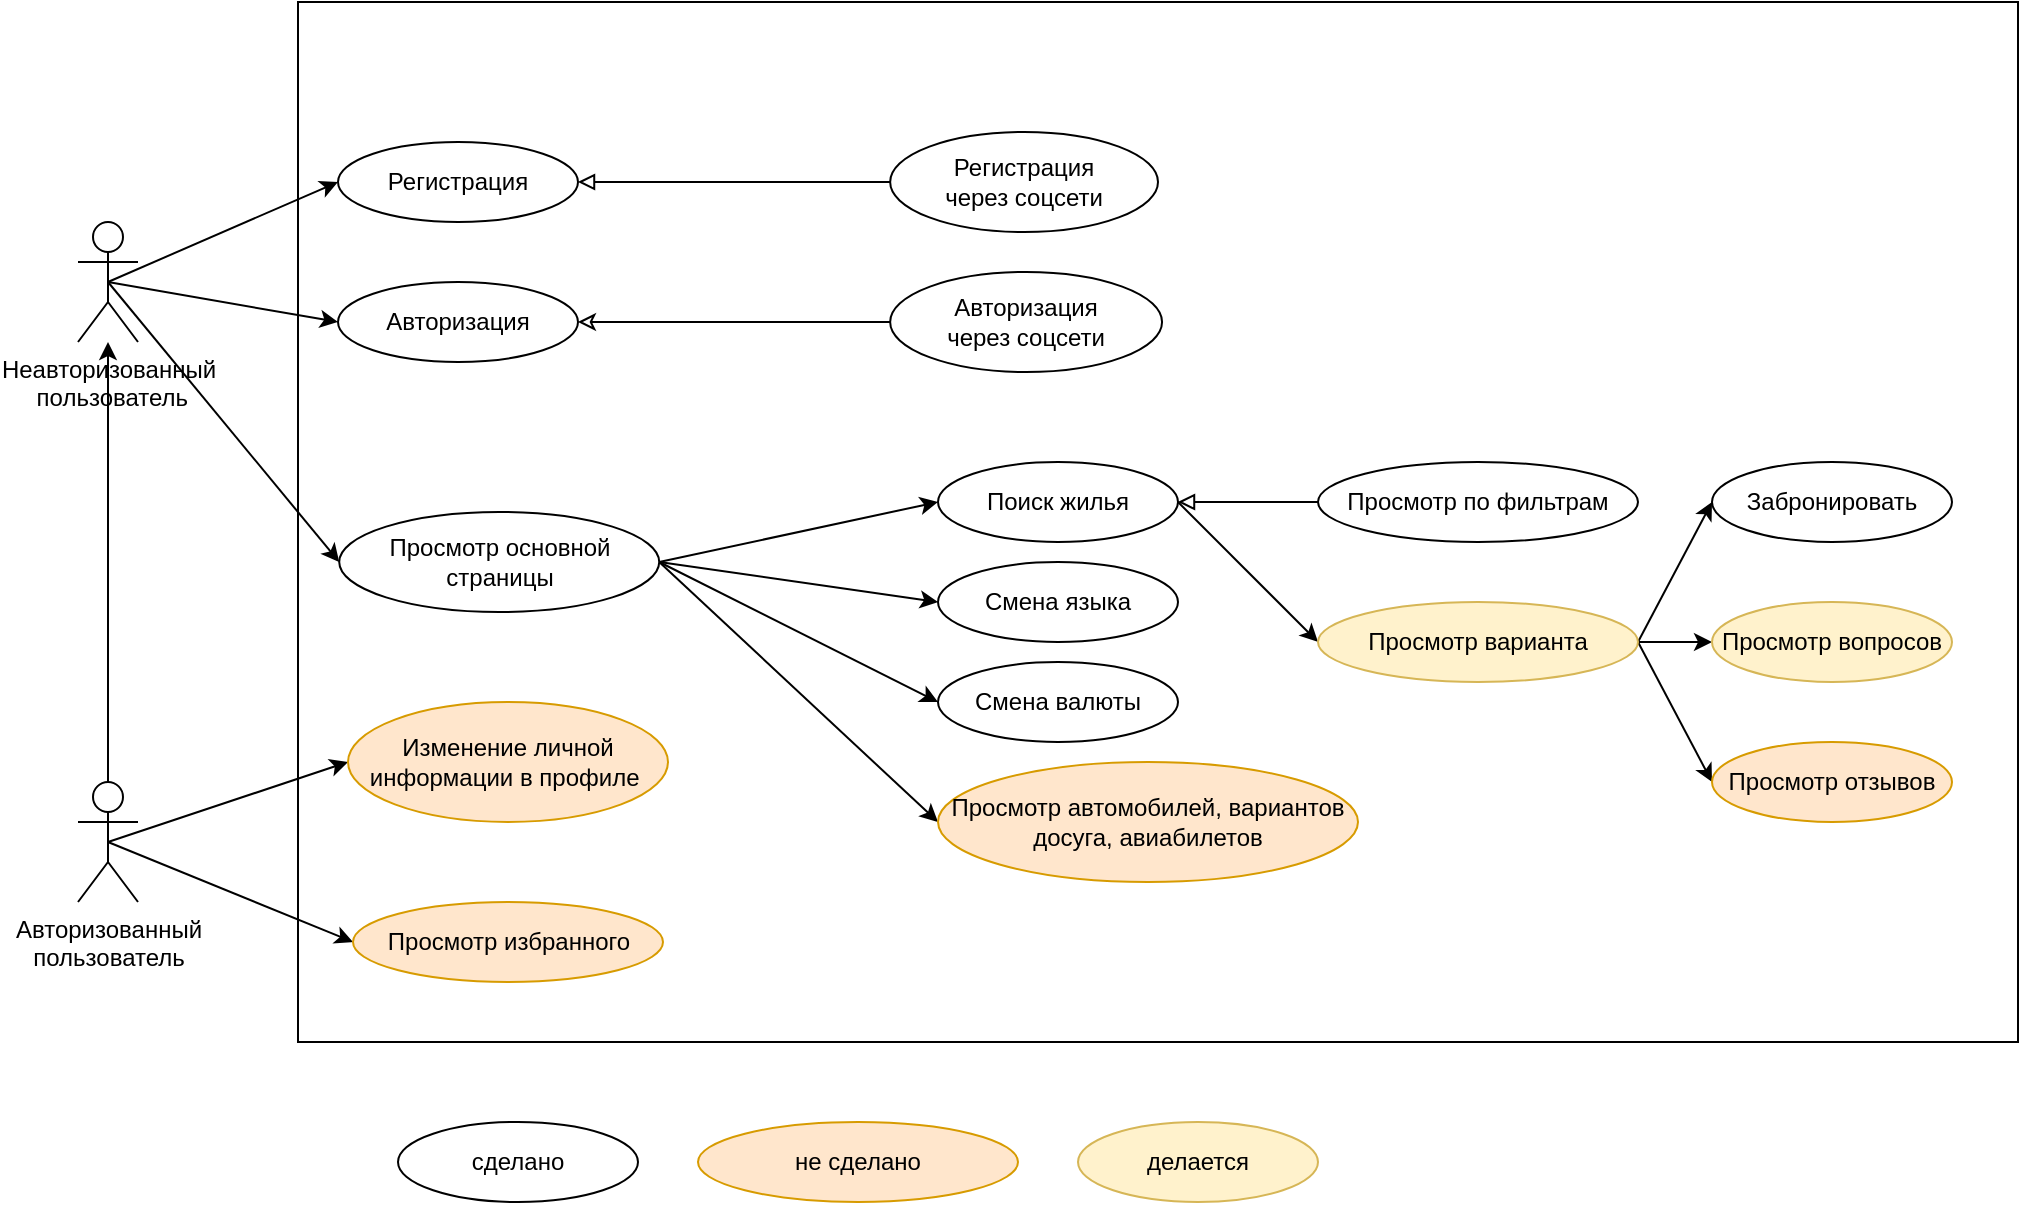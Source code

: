 <mxfile version="14.5.1" type="device"><diagram name="booking" id="FFCg5jETaVW25En7gltQ"><mxGraphModel dx="1422" dy="822" grid="1" gridSize="10" guides="1" tooltips="1" connect="1" arrows="1" fold="1" page="1" pageScale="1" pageWidth="827" pageHeight="1169" math="0" shadow="0"><root><mxCell id="xoJYTR2tFOuBfvwNBBHp-0"/><mxCell id="xoJYTR2tFOuBfvwNBBHp-1" parent="xoJYTR2tFOuBfvwNBBHp-0"/><mxCell id="xoJYTR2tFOuBfvwNBBHp-91" value="" style="rounded=0;whiteSpace=wrap;html=1;" parent="xoJYTR2tFOuBfvwNBBHp-1" vertex="1"><mxGeometry x="170" y="30" width="860" height="520" as="geometry"/></mxCell><mxCell id="xoJYTR2tFOuBfvwNBBHp-3" style="rounded=0;orthogonalLoop=1;jettySize=auto;html=1;exitX=0.5;exitY=0.5;exitDx=0;exitDy=0;exitPerimeter=0;entryX=0;entryY=0.5;entryDx=0;entryDy=0;endArrow=classic;endFill=1;" parent="xoJYTR2tFOuBfvwNBBHp-1" source="xoJYTR2tFOuBfvwNBBHp-8" target="xoJYTR2tFOuBfvwNBBHp-16" edge="1"><mxGeometry relative="1" as="geometry"/></mxCell><mxCell id="xoJYTR2tFOuBfvwNBBHp-4" style="edgeStyle=none;rounded=0;orthogonalLoop=1;jettySize=auto;html=1;exitX=0.5;exitY=0.5;exitDx=0;exitDy=0;exitPerimeter=0;entryX=0;entryY=0.5;entryDx=0;entryDy=0;endArrow=classic;endFill=1;" parent="xoJYTR2tFOuBfvwNBBHp-1" source="xoJYTR2tFOuBfvwNBBHp-8" target="xoJYTR2tFOuBfvwNBBHp-20" edge="1"><mxGeometry relative="1" as="geometry"/></mxCell><mxCell id="xoJYTR2tFOuBfvwNBBHp-5" style="edgeStyle=none;rounded=0;orthogonalLoop=1;jettySize=auto;html=1;exitX=0.5;exitY=0.5;exitDx=0;exitDy=0;exitPerimeter=0;entryX=0;entryY=0.5;entryDx=0;entryDy=0;endArrow=classic;endFill=1;" parent="xoJYTR2tFOuBfvwNBBHp-1" source="xoJYTR2tFOuBfvwNBBHp-8" target="xoJYTR2tFOuBfvwNBBHp-23" edge="1"><mxGeometry relative="1" as="geometry"/></mxCell><mxCell id="xoJYTR2tFOuBfvwNBBHp-8" value="Неавторизованный&lt;br&gt;&amp;nbsp;пользователь" style="shape=umlActor;verticalLabelPosition=bottom;verticalAlign=top;html=1;outlineConnect=0;" parent="xoJYTR2tFOuBfvwNBBHp-1" vertex="1"><mxGeometry x="60" y="140" width="30" height="60" as="geometry"/></mxCell><mxCell id="xoJYTR2tFOuBfvwNBBHp-9" style="edgeStyle=none;rounded=0;orthogonalLoop=1;jettySize=auto;html=1;exitX=0.5;exitY=0;exitDx=0;exitDy=0;exitPerimeter=0;endArrow=classic;endFill=1;" parent="xoJYTR2tFOuBfvwNBBHp-1" source="xoJYTR2tFOuBfvwNBBHp-13" target="xoJYTR2tFOuBfvwNBBHp-8" edge="1"><mxGeometry relative="1" as="geometry"/></mxCell><mxCell id="xoJYTR2tFOuBfvwNBBHp-10" style="edgeStyle=none;rounded=0;orthogonalLoop=1;jettySize=auto;html=1;exitX=0.5;exitY=0.5;exitDx=0;exitDy=0;exitPerimeter=0;entryX=0;entryY=0.5;entryDx=0;entryDy=0;endArrow=classic;endFill=1;" parent="xoJYTR2tFOuBfvwNBBHp-1" source="xoJYTR2tFOuBfvwNBBHp-13" target="xoJYTR2tFOuBfvwNBBHp-22" edge="1"><mxGeometry relative="1" as="geometry"/></mxCell><mxCell id="xoJYTR2tFOuBfvwNBBHp-11" style="edgeStyle=none;rounded=0;orthogonalLoop=1;jettySize=auto;html=1;exitX=0.5;exitY=0.5;exitDx=0;exitDy=0;exitPerimeter=0;entryX=0;entryY=0.5;entryDx=0;entryDy=0;endArrow=classic;endFill=1;fontColor=#000000;" parent="xoJYTR2tFOuBfvwNBBHp-1" source="xoJYTR2tFOuBfvwNBBHp-13" target="xoJYTR2tFOuBfvwNBBHp-50" edge="1"><mxGeometry relative="1" as="geometry"/></mxCell><mxCell id="xoJYTR2tFOuBfvwNBBHp-13" value="Авторизованный&lt;br&gt;пользователь" style="shape=umlActor;verticalLabelPosition=bottom;verticalAlign=top;html=1;outlineConnect=0;" parent="xoJYTR2tFOuBfvwNBBHp-1" vertex="1"><mxGeometry x="60" y="420" width="30" height="60" as="geometry"/></mxCell><mxCell id="xoJYTR2tFOuBfvwNBBHp-16" value="Регистрация" style="ellipse;whiteSpace=wrap;html=1;" parent="xoJYTR2tFOuBfvwNBBHp-1" vertex="1"><mxGeometry x="190" y="100" width="120" height="40" as="geometry"/></mxCell><mxCell id="xoJYTR2tFOuBfvwNBBHp-17" value="Регистрация&lt;br&gt;через соцсети" style="ellipse;whiteSpace=wrap;html=1;" parent="xoJYTR2tFOuBfvwNBBHp-1" vertex="1"><mxGeometry x="466.08" y="95" width="133.92" height="50" as="geometry"/></mxCell><mxCell id="xoJYTR2tFOuBfvwNBBHp-18" value="" style="endArrow=block;html=1;exitX=0;exitY=0.5;exitDx=0;exitDy=0;entryX=1;entryY=0.5;entryDx=0;entryDy=0;endFill=0;" parent="xoJYTR2tFOuBfvwNBBHp-1" source="xoJYTR2tFOuBfvwNBBHp-17" target="xoJYTR2tFOuBfvwNBBHp-16" edge="1"><mxGeometry width="50" height="50" relative="1" as="geometry"><mxPoint x="210" y="240" as="sourcePoint"/><mxPoint x="260" y="190" as="targetPoint"/></mxGeometry></mxCell><mxCell id="xoJYTR2tFOuBfvwNBBHp-20" value="Авторизация" style="ellipse;whiteSpace=wrap;html=1;" parent="xoJYTR2tFOuBfvwNBBHp-1" vertex="1"><mxGeometry x="190" y="170" width="120" height="40" as="geometry"/></mxCell><mxCell id="xoJYTR2tFOuBfvwNBBHp-22" value="Изменение личной информации в профиле&amp;nbsp;" style="ellipse;whiteSpace=wrap;html=1;fillColor=#ffe6cc;strokeColor=#d79b00;" parent="xoJYTR2tFOuBfvwNBBHp-1" vertex="1"><mxGeometry x="195" y="380" width="160" height="60" as="geometry"/></mxCell><mxCell id="xoJYTR2tFOuBfvwNBBHp-69" style="edgeStyle=none;rounded=0;orthogonalLoop=1;jettySize=auto;html=1;exitX=1;exitY=0.5;exitDx=0;exitDy=0;entryX=0;entryY=0.5;entryDx=0;entryDy=0;startArrow=none;startFill=0;endArrow=classic;endFill=1;" parent="xoJYTR2tFOuBfvwNBBHp-1" source="xoJYTR2tFOuBfvwNBBHp-23" target="xoJYTR2tFOuBfvwNBBHp-68" edge="1"><mxGeometry relative="1" as="geometry"/></mxCell><mxCell id="xoJYTR2tFOuBfvwNBBHp-71" style="edgeStyle=none;rounded=0;orthogonalLoop=1;jettySize=auto;html=1;exitX=1;exitY=0.5;exitDx=0;exitDy=0;entryX=0;entryY=0.5;entryDx=0;entryDy=0;startArrow=none;startFill=0;endArrow=classic;endFill=1;" parent="xoJYTR2tFOuBfvwNBBHp-1" source="xoJYTR2tFOuBfvwNBBHp-23" target="xoJYTR2tFOuBfvwNBBHp-70" edge="1"><mxGeometry relative="1" as="geometry"/></mxCell><mxCell id="xoJYTR2tFOuBfvwNBBHp-23" value="Просмотр основной страницы" style="ellipse;whiteSpace=wrap;html=1;" parent="xoJYTR2tFOuBfvwNBBHp-1" vertex="1"><mxGeometry x="190.61" y="285" width="160" height="50" as="geometry"/></mxCell><mxCell id="xoJYTR2tFOuBfvwNBBHp-76" style="edgeStyle=none;rounded=0;orthogonalLoop=1;jettySize=auto;html=1;exitX=1;exitY=0.5;exitDx=0;exitDy=0;entryX=0;entryY=0.5;entryDx=0;entryDy=0;startArrow=none;startFill=0;endArrow=classic;endFill=1;" parent="xoJYTR2tFOuBfvwNBBHp-1" source="xoJYTR2tFOuBfvwNBBHp-24" target="xoJYTR2tFOuBfvwNBBHp-75" edge="1"><mxGeometry relative="1" as="geometry"/></mxCell><mxCell id="xoJYTR2tFOuBfvwNBBHp-24" value="Поиск жилья" style="ellipse;whiteSpace=wrap;html=1;" parent="xoJYTR2tFOuBfvwNBBHp-1" vertex="1"><mxGeometry x="490" y="260" width="120" height="40" as="geometry"/></mxCell><mxCell id="xoJYTR2tFOuBfvwNBBHp-26" value="" style="endArrow=classic;html=1;exitX=1;exitY=0.5;exitDx=0;exitDy=0;entryX=0;entryY=0.5;entryDx=0;entryDy=0;" parent="xoJYTR2tFOuBfvwNBBHp-1" source="xoJYTR2tFOuBfvwNBBHp-23" target="xoJYTR2tFOuBfvwNBBHp-24" edge="1"><mxGeometry width="50" height="50" relative="1" as="geometry"><mxPoint x="450.0" y="190" as="sourcePoint"/><mxPoint x="320.0" y="200" as="targetPoint"/></mxGeometry></mxCell><mxCell id="xoJYTR2tFOuBfvwNBBHp-28" value="" style="endArrow=classic;html=1;exitX=1;exitY=0.5;exitDx=0;exitDy=0;entryX=0;entryY=0.5;entryDx=0;entryDy=0;" parent="xoJYTR2tFOuBfvwNBBHp-1" source="xoJYTR2tFOuBfvwNBBHp-23" target="xoJYTR2tFOuBfvwNBBHp-67" edge="1"><mxGeometry width="50" height="50" relative="1" as="geometry"><mxPoint x="350" y="265" as="sourcePoint"/><mxPoint x="440" y="300" as="targetPoint"/></mxGeometry></mxCell><mxCell id="xoJYTR2tFOuBfvwNBBHp-38" style="edgeStyle=none;rounded=0;orthogonalLoop=1;jettySize=auto;html=1;exitX=0;exitY=0.5;exitDx=0;exitDy=0;entryX=1;entryY=0.5;entryDx=0;entryDy=0;endArrow=block;endFill=0;fontColor=#FF0000;" parent="xoJYTR2tFOuBfvwNBBHp-1" source="xoJYTR2tFOuBfvwNBBHp-41" target="xoJYTR2tFOuBfvwNBBHp-24" edge="1"><mxGeometry relative="1" as="geometry"/></mxCell><mxCell id="xoJYTR2tFOuBfvwNBBHp-41" value="Просмотр по фильтрам" style="ellipse;whiteSpace=wrap;html=1;" parent="xoJYTR2tFOuBfvwNBBHp-1" vertex="1"><mxGeometry x="680" y="260" width="160" height="40" as="geometry"/></mxCell><mxCell id="xoJYTR2tFOuBfvwNBBHp-50" value="Просмотр избранного" style="ellipse;whiteSpace=wrap;html=1;fillColor=#ffe6cc;strokeColor=#d79b00;" parent="xoJYTR2tFOuBfvwNBBHp-1" vertex="1"><mxGeometry x="197.5" y="480" width="155" height="40" as="geometry"/></mxCell><mxCell id="xoJYTR2tFOuBfvwNBBHp-60" style="rounded=0;orthogonalLoop=1;jettySize=auto;html=1;exitX=0;exitY=0.5;exitDx=0;exitDy=0;entryX=1;entryY=0.5;entryDx=0;entryDy=0;startArrow=none;startFill=0;endArrow=classic;endFill=0;" parent="xoJYTR2tFOuBfvwNBBHp-1" source="xoJYTR2tFOuBfvwNBBHp-61" target="xoJYTR2tFOuBfvwNBBHp-20" edge="1"><mxGeometry relative="1" as="geometry"/></mxCell><mxCell id="xoJYTR2tFOuBfvwNBBHp-61" value="Авторизация&lt;br&gt;через соцсети" style="ellipse;whiteSpace=wrap;html=1;" parent="xoJYTR2tFOuBfvwNBBHp-1" vertex="1"><mxGeometry x="466.08" y="165" width="135.95" height="50" as="geometry"/></mxCell><mxCell id="xoJYTR2tFOuBfvwNBBHp-67" value="Смена языка" style="ellipse;whiteSpace=wrap;html=1;" parent="xoJYTR2tFOuBfvwNBBHp-1" vertex="1"><mxGeometry x="490" y="310" width="120" height="40" as="geometry"/></mxCell><mxCell id="xoJYTR2tFOuBfvwNBBHp-68" value="Смена валюты" style="ellipse;whiteSpace=wrap;html=1;" parent="xoJYTR2tFOuBfvwNBBHp-1" vertex="1"><mxGeometry x="490" y="360" width="120" height="40" as="geometry"/></mxCell><mxCell id="xoJYTR2tFOuBfvwNBBHp-70" value="Просмотр автомобилей, вариантов досуга, авиабилетов" style="ellipse;whiteSpace=wrap;html=1;fillColor=#ffe6cc;strokeColor=#d79b00;" parent="xoJYTR2tFOuBfvwNBBHp-1" vertex="1"><mxGeometry x="490" y="410" width="210" height="60" as="geometry"/></mxCell><mxCell id="xoJYTR2tFOuBfvwNBBHp-80" style="edgeStyle=none;rounded=0;orthogonalLoop=1;jettySize=auto;html=1;exitX=1;exitY=0.5;exitDx=0;exitDy=0;entryX=0;entryY=0.5;entryDx=0;entryDy=0;startArrow=none;startFill=0;endArrow=classic;endFill=1;" parent="xoJYTR2tFOuBfvwNBBHp-1" source="xoJYTR2tFOuBfvwNBBHp-75" target="xoJYTR2tFOuBfvwNBBHp-77" edge="1"><mxGeometry relative="1" as="geometry"/></mxCell><mxCell id="xoJYTR2tFOuBfvwNBBHp-81" style="edgeStyle=none;rounded=0;orthogonalLoop=1;jettySize=auto;html=1;exitX=1;exitY=0.5;exitDx=0;exitDy=0;entryX=0;entryY=0.5;entryDx=0;entryDy=0;startArrow=none;startFill=0;endArrow=classic;endFill=1;" parent="xoJYTR2tFOuBfvwNBBHp-1" source="xoJYTR2tFOuBfvwNBBHp-75" target="xoJYTR2tFOuBfvwNBBHp-78" edge="1"><mxGeometry relative="1" as="geometry"/></mxCell><mxCell id="xoJYTR2tFOuBfvwNBBHp-82" style="edgeStyle=none;rounded=0;orthogonalLoop=1;jettySize=auto;html=1;exitX=1;exitY=0.5;exitDx=0;exitDy=0;startArrow=none;startFill=0;endArrow=classic;endFill=1;entryX=0;entryY=0.5;entryDx=0;entryDy=0;" parent="xoJYTR2tFOuBfvwNBBHp-1" source="xoJYTR2tFOuBfvwNBBHp-75" target="xoJYTR2tFOuBfvwNBBHp-79" edge="1"><mxGeometry relative="1" as="geometry"><mxPoint x="843" y="320" as="targetPoint"/></mxGeometry></mxCell><mxCell id="xoJYTR2tFOuBfvwNBBHp-75" value="Просмотр варианта" style="ellipse;whiteSpace=wrap;html=1;fillColor=#fff2cc;strokeColor=#d6b656;" parent="xoJYTR2tFOuBfvwNBBHp-1" vertex="1"><mxGeometry x="680" y="330" width="160" height="40" as="geometry"/></mxCell><mxCell id="xoJYTR2tFOuBfvwNBBHp-77" value="Забронировать" style="ellipse;whiteSpace=wrap;html=1;" parent="xoJYTR2tFOuBfvwNBBHp-1" vertex="1"><mxGeometry x="877" y="260" width="120" height="40" as="geometry"/></mxCell><mxCell id="xoJYTR2tFOuBfvwNBBHp-78" value="Просмотр вопросов" style="ellipse;whiteSpace=wrap;html=1;fillColor=#fff2cc;strokeColor=#d6b656;" parent="xoJYTR2tFOuBfvwNBBHp-1" vertex="1"><mxGeometry x="877" y="330" width="120" height="40" as="geometry"/></mxCell><mxCell id="xoJYTR2tFOuBfvwNBBHp-79" value="Просмотр отзывов" style="ellipse;whiteSpace=wrap;html=1;fillColor=#ffe6cc;strokeColor=#d79b00;" parent="xoJYTR2tFOuBfvwNBBHp-1" vertex="1"><mxGeometry x="877" y="400" width="120" height="40" as="geometry"/></mxCell><mxCell id="cd9Ote7EU3NwDEtKKpMr-0" value="не сделано" style="ellipse;whiteSpace=wrap;html=1;fillColor=#ffe6cc;strokeColor=#d79b00;" parent="xoJYTR2tFOuBfvwNBBHp-1" vertex="1"><mxGeometry x="370" y="590" width="160" height="40" as="geometry"/></mxCell><mxCell id="cd9Ote7EU3NwDEtKKpMr-1" value="делается" style="ellipse;whiteSpace=wrap;html=1;fillColor=#fff2cc;strokeColor=#d6b656;" parent="xoJYTR2tFOuBfvwNBBHp-1" vertex="1"><mxGeometry x="560" y="590" width="120" height="40" as="geometry"/></mxCell><mxCell id="cd9Ote7EU3NwDEtKKpMr-2" value="сделано" style="ellipse;whiteSpace=wrap;html=1;" parent="xoJYTR2tFOuBfvwNBBHp-1" vertex="1"><mxGeometry x="220" y="590" width="120" height="40" as="geometry"/></mxCell></root></mxGraphModel></diagram></mxfile>